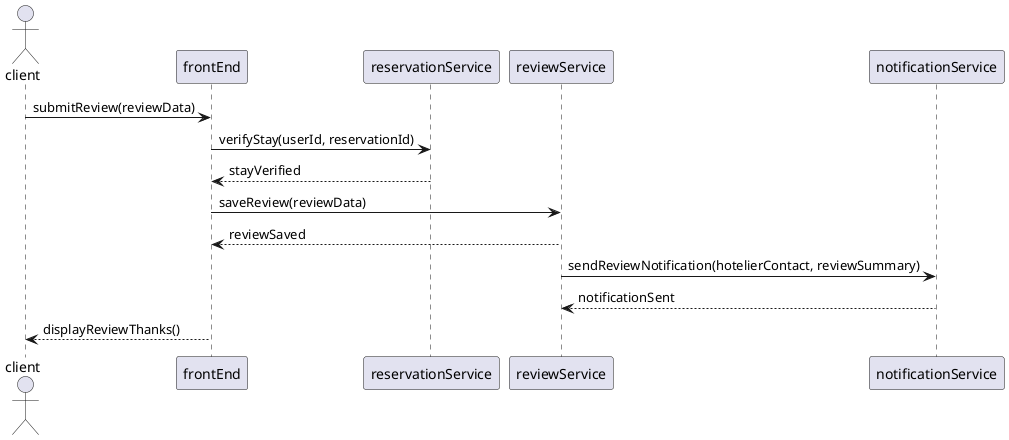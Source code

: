 @startuml
actor client
participant frontEnd
participant reservationService
participant reviewService
participant notificationService

client -> frontEnd : submitReview(reviewData)
frontEnd -> reservationService : verifyStay(userId, reservationId)
reservationService --> frontEnd : stayVerified
frontEnd -> reviewService : saveReview(reviewData)
reviewService --> frontEnd : reviewSaved
reviewService -> notificationService : sendReviewNotification(hotelierContact, reviewSummary)
notificationService --> reviewService : notificationSent
frontEnd --> client : displayReviewThanks()
@enduml
